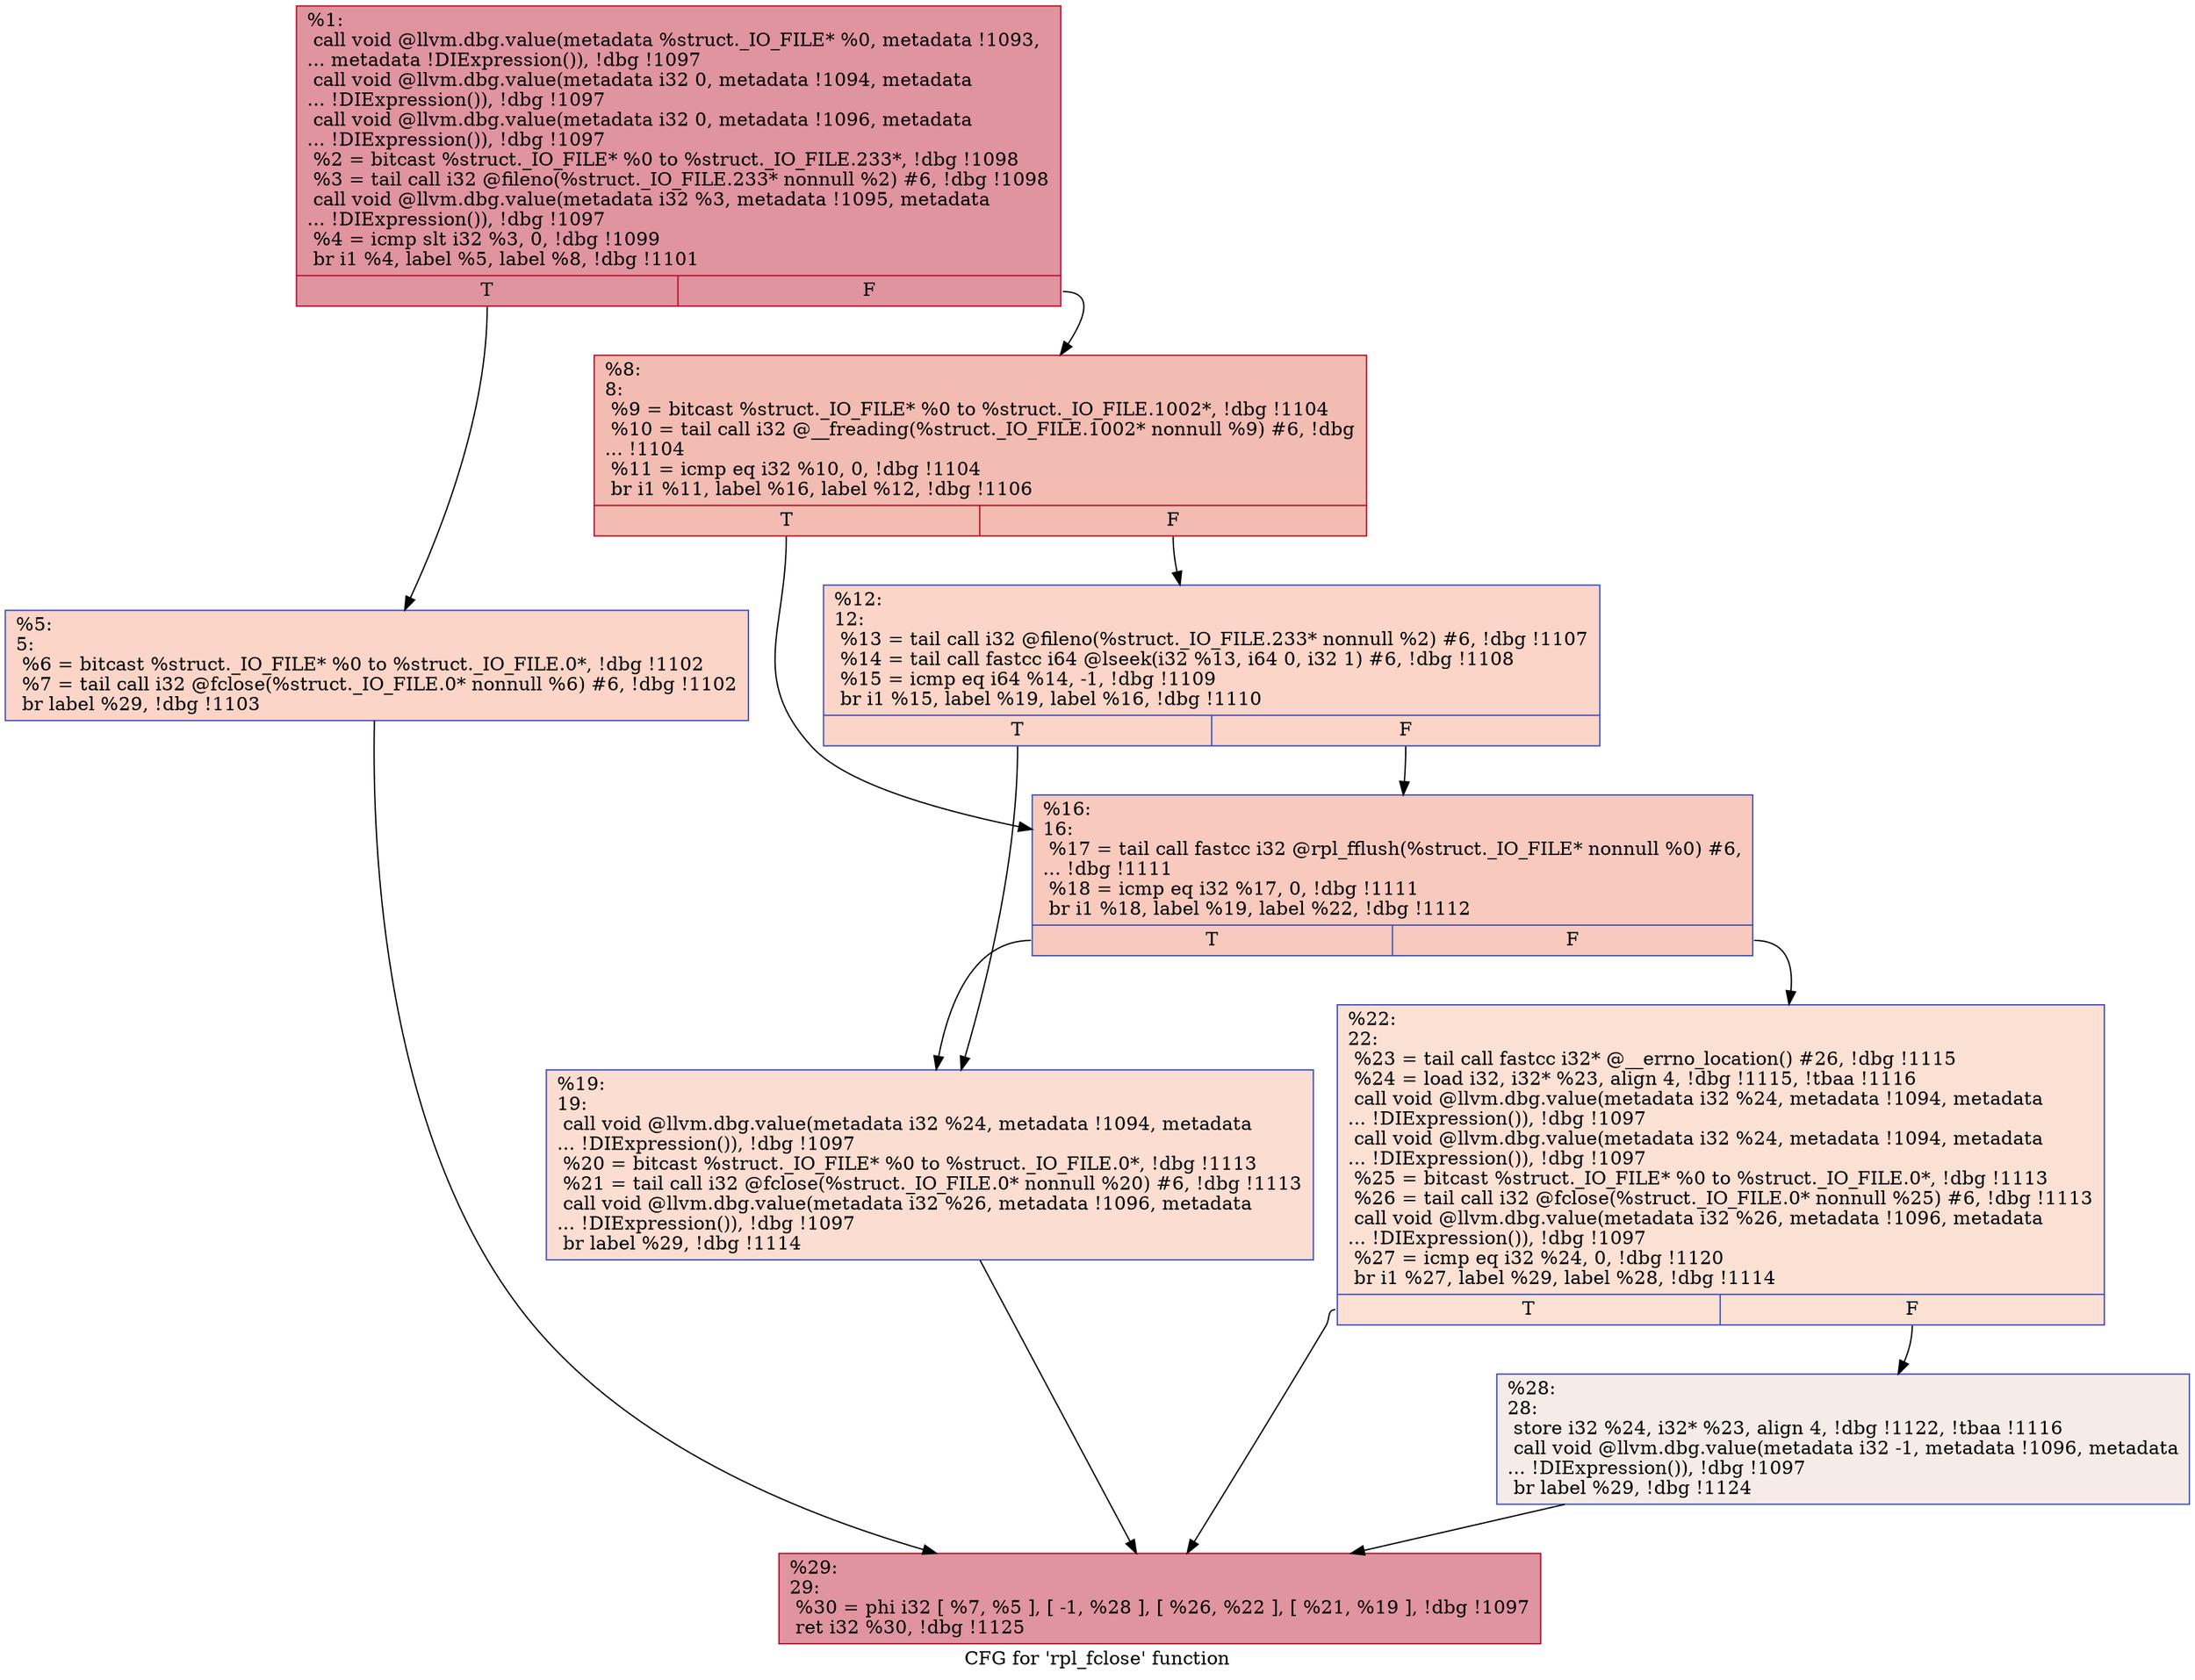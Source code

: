 digraph "CFG for 'rpl_fclose' function" {
	label="CFG for 'rpl_fclose' function";

	Node0x154c240 [shape=record,color="#b70d28ff", style=filled, fillcolor="#b70d2870",label="{%1:\l  call void @llvm.dbg.value(metadata %struct._IO_FILE* %0, metadata !1093,\l... metadata !DIExpression()), !dbg !1097\l  call void @llvm.dbg.value(metadata i32 0, metadata !1094, metadata\l... !DIExpression()), !dbg !1097\l  call void @llvm.dbg.value(metadata i32 0, metadata !1096, metadata\l... !DIExpression()), !dbg !1097\l  %2 = bitcast %struct._IO_FILE* %0 to %struct._IO_FILE.233*, !dbg !1098\l  %3 = tail call i32 @fileno(%struct._IO_FILE.233* nonnull %2) #6, !dbg !1098\l  call void @llvm.dbg.value(metadata i32 %3, metadata !1095, metadata\l... !DIExpression()), !dbg !1097\l  %4 = icmp slt i32 %3, 0, !dbg !1099\l  br i1 %4, label %5, label %8, !dbg !1101\l|{<s0>T|<s1>F}}"];
	Node0x154c240:s0 -> Node0x154c290;
	Node0x154c240:s1 -> Node0x154c2e0;
	Node0x154c290 [shape=record,color="#3d50c3ff", style=filled, fillcolor="#f5a08170",label="{%5:\l5:                                                \l  %6 = bitcast %struct._IO_FILE* %0 to %struct._IO_FILE.0*, !dbg !1102\l  %7 = tail call i32 @fclose(%struct._IO_FILE.0* nonnull %6) #6, !dbg !1102\l  br label %29, !dbg !1103\l}"];
	Node0x154c290 -> Node0x154c4c0;
	Node0x154c2e0 [shape=record,color="#b70d28ff", style=filled, fillcolor="#e1675170",label="{%8:\l8:                                                \l  %9 = bitcast %struct._IO_FILE* %0 to %struct._IO_FILE.1002*, !dbg !1104\l  %10 = tail call i32 @__freading(%struct._IO_FILE.1002* nonnull %9) #6, !dbg\l... !1104\l  %11 = icmp eq i32 %10, 0, !dbg !1104\l  br i1 %11, label %16, label %12, !dbg !1106\l|{<s0>T|<s1>F}}"];
	Node0x154c2e0:s0 -> Node0x154c380;
	Node0x154c2e0:s1 -> Node0x154c330;
	Node0x154c330 [shape=record,color="#3d50c3ff", style=filled, fillcolor="#f5a08170",label="{%12:\l12:                                               \l  %13 = tail call i32 @fileno(%struct._IO_FILE.233* nonnull %2) #6, !dbg !1107\l  %14 = tail call fastcc i64 @lseek(i32 %13, i64 0, i32 1) #6, !dbg !1108\l  %15 = icmp eq i64 %14, -1, !dbg !1109\l  br i1 %15, label %19, label %16, !dbg !1110\l|{<s0>T|<s1>F}}"];
	Node0x154c330:s0 -> Node0x154c3d0;
	Node0x154c330:s1 -> Node0x154c380;
	Node0x154c380 [shape=record,color="#3d50c3ff", style=filled, fillcolor="#ef886b70",label="{%16:\l16:                                               \l  %17 = tail call fastcc i32 @rpl_fflush(%struct._IO_FILE* nonnull %0) #6,\l... !dbg !1111\l  %18 = icmp eq i32 %17, 0, !dbg !1111\l  br i1 %18, label %19, label %22, !dbg !1112\l|{<s0>T|<s1>F}}"];
	Node0x154c380:s0 -> Node0x154c3d0;
	Node0x154c380:s1 -> Node0x154c420;
	Node0x154c3d0 [shape=record,color="#3d50c3ff", style=filled, fillcolor="#f7b39670",label="{%19:\l19:                                               \l  call void @llvm.dbg.value(metadata i32 %24, metadata !1094, metadata\l... !DIExpression()), !dbg !1097\l  %20 = bitcast %struct._IO_FILE* %0 to %struct._IO_FILE.0*, !dbg !1113\l  %21 = tail call i32 @fclose(%struct._IO_FILE.0* nonnull %20) #6, !dbg !1113\l  call void @llvm.dbg.value(metadata i32 %26, metadata !1096, metadata\l... !DIExpression()), !dbg !1097\l  br label %29, !dbg !1114\l}"];
	Node0x154c3d0 -> Node0x154c4c0;
	Node0x154c420 [shape=record,color="#3d50c3ff", style=filled, fillcolor="#f7b99e70",label="{%22:\l22:                                               \l  %23 = tail call fastcc i32* @__errno_location() #26, !dbg !1115\l  %24 = load i32, i32* %23, align 4, !dbg !1115, !tbaa !1116\l  call void @llvm.dbg.value(metadata i32 %24, metadata !1094, metadata\l... !DIExpression()), !dbg !1097\l  call void @llvm.dbg.value(metadata i32 %24, metadata !1094, metadata\l... !DIExpression()), !dbg !1097\l  %25 = bitcast %struct._IO_FILE* %0 to %struct._IO_FILE.0*, !dbg !1113\l  %26 = tail call i32 @fclose(%struct._IO_FILE.0* nonnull %25) #6, !dbg !1113\l  call void @llvm.dbg.value(metadata i32 %26, metadata !1096, metadata\l... !DIExpression()), !dbg !1097\l  %27 = icmp eq i32 %24, 0, !dbg !1120\l  br i1 %27, label %29, label %28, !dbg !1114\l|{<s0>T|<s1>F}}"];
	Node0x154c420:s0 -> Node0x154c4c0;
	Node0x154c420:s1 -> Node0x154c470;
	Node0x154c470 [shape=record,color="#3d50c3ff", style=filled, fillcolor="#ead5c970",label="{%28:\l28:                                               \l  store i32 %24, i32* %23, align 4, !dbg !1122, !tbaa !1116\l  call void @llvm.dbg.value(metadata i32 -1, metadata !1096, metadata\l... !DIExpression()), !dbg !1097\l  br label %29, !dbg !1124\l}"];
	Node0x154c470 -> Node0x154c4c0;
	Node0x154c4c0 [shape=record,color="#b70d28ff", style=filled, fillcolor="#b70d2870",label="{%29:\l29:                                               \l  %30 = phi i32 [ %7, %5 ], [ -1, %28 ], [ %26, %22 ], [ %21, %19 ], !dbg !1097\l  ret i32 %30, !dbg !1125\l}"];
}
